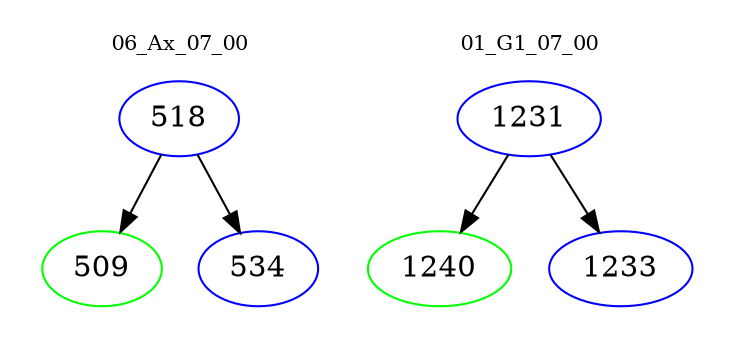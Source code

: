digraph{
subgraph cluster_0 {
color = white
label = "06_Ax_07_00";
fontsize=10;
T0_518 [label="518", color="blue"]
T0_518 -> T0_509 [color="black"]
T0_509 [label="509", color="green"]
T0_518 -> T0_534 [color="black"]
T0_534 [label="534", color="blue"]
}
subgraph cluster_1 {
color = white
label = "01_G1_07_00";
fontsize=10;
T1_1231 [label="1231", color="blue"]
T1_1231 -> T1_1240 [color="black"]
T1_1240 [label="1240", color="green"]
T1_1231 -> T1_1233 [color="black"]
T1_1233 [label="1233", color="blue"]
}
}
